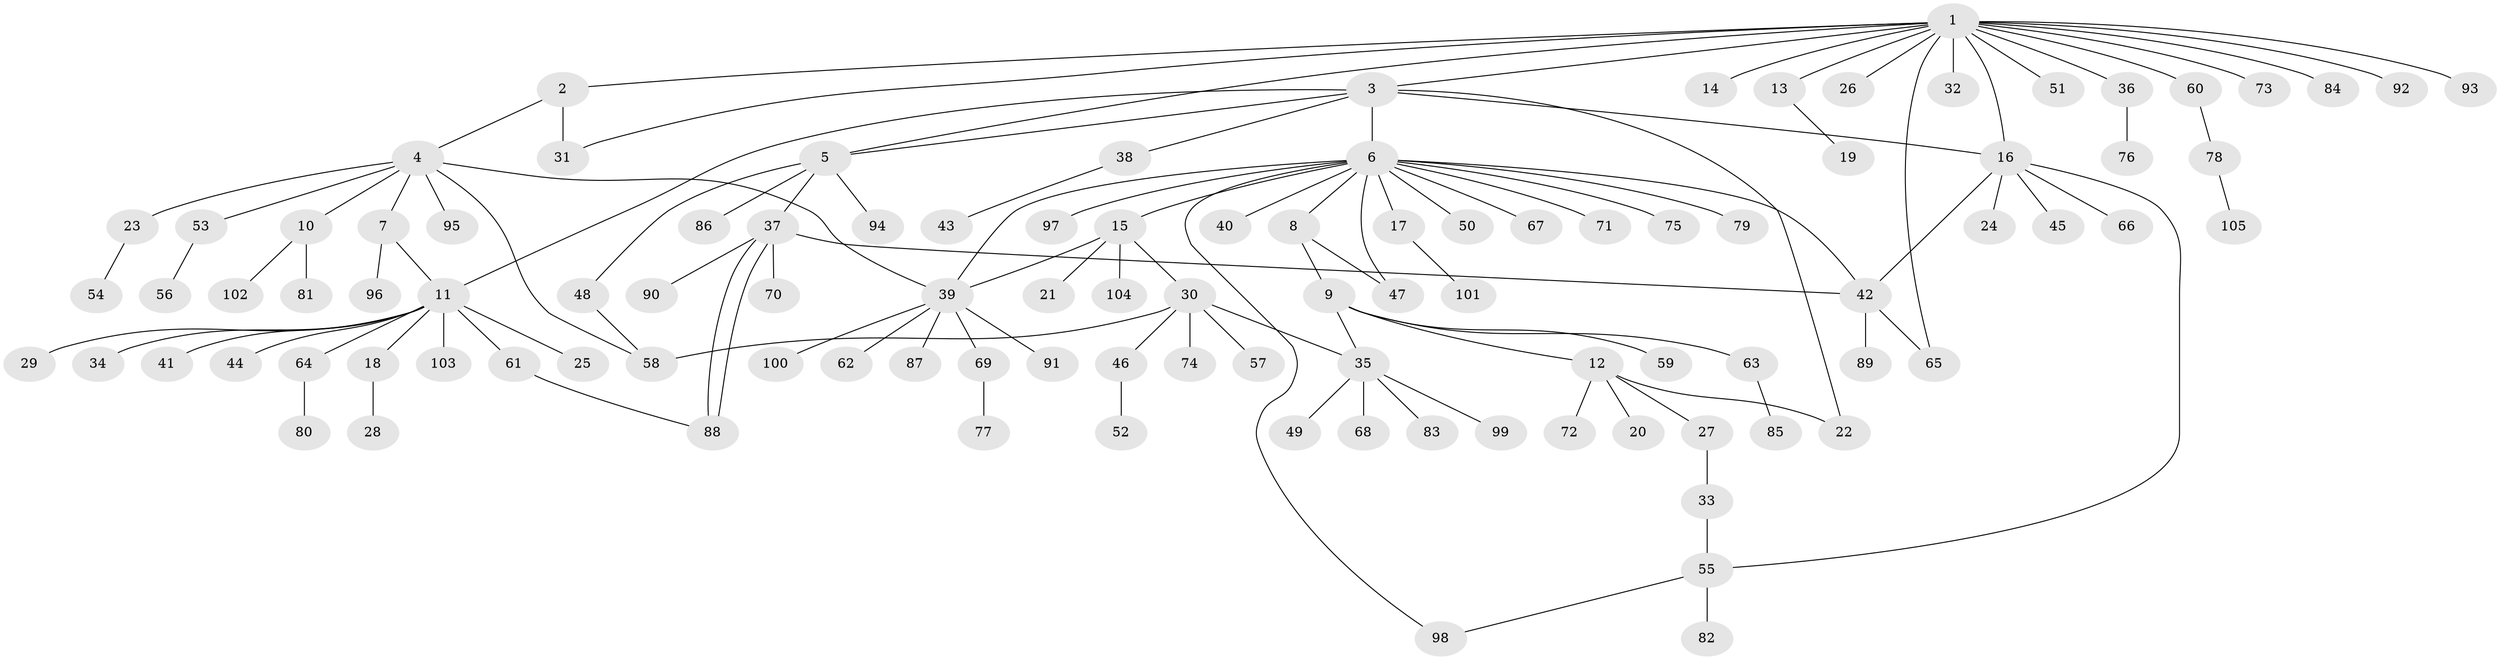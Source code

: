 // coarse degree distribution, {15: 0.02531645569620253, 2: 0.13924050632911392, 7: 0.02531645569620253, 9: 0.02531645569620253, 5: 0.02531645569620253, 4: 0.06329113924050633, 11: 0.012658227848101266, 1: 0.6582278481012658, 6: 0.012658227848101266, 3: 0.012658227848101266}
// Generated by graph-tools (version 1.1) at 2025/51/02/27/25 19:51:57]
// undirected, 105 vertices, 122 edges
graph export_dot {
graph [start="1"]
  node [color=gray90,style=filled];
  1;
  2;
  3;
  4;
  5;
  6;
  7;
  8;
  9;
  10;
  11;
  12;
  13;
  14;
  15;
  16;
  17;
  18;
  19;
  20;
  21;
  22;
  23;
  24;
  25;
  26;
  27;
  28;
  29;
  30;
  31;
  32;
  33;
  34;
  35;
  36;
  37;
  38;
  39;
  40;
  41;
  42;
  43;
  44;
  45;
  46;
  47;
  48;
  49;
  50;
  51;
  52;
  53;
  54;
  55;
  56;
  57;
  58;
  59;
  60;
  61;
  62;
  63;
  64;
  65;
  66;
  67;
  68;
  69;
  70;
  71;
  72;
  73;
  74;
  75;
  76;
  77;
  78;
  79;
  80;
  81;
  82;
  83;
  84;
  85;
  86;
  87;
  88;
  89;
  90;
  91;
  92;
  93;
  94;
  95;
  96;
  97;
  98;
  99;
  100;
  101;
  102;
  103;
  104;
  105;
  1 -- 2;
  1 -- 3;
  1 -- 5;
  1 -- 13;
  1 -- 14;
  1 -- 16;
  1 -- 26;
  1 -- 31;
  1 -- 32;
  1 -- 36;
  1 -- 51;
  1 -- 60;
  1 -- 65;
  1 -- 73;
  1 -- 84;
  1 -- 92;
  1 -- 93;
  2 -- 4;
  2 -- 31;
  3 -- 5;
  3 -- 6;
  3 -- 11;
  3 -- 16;
  3 -- 22;
  3 -- 38;
  4 -- 7;
  4 -- 10;
  4 -- 23;
  4 -- 39;
  4 -- 53;
  4 -- 58;
  4 -- 95;
  5 -- 37;
  5 -- 48;
  5 -- 86;
  5 -- 94;
  6 -- 8;
  6 -- 15;
  6 -- 17;
  6 -- 39;
  6 -- 40;
  6 -- 42;
  6 -- 47;
  6 -- 50;
  6 -- 67;
  6 -- 71;
  6 -- 75;
  6 -- 79;
  6 -- 97;
  6 -- 98;
  7 -- 11;
  7 -- 96;
  8 -- 9;
  8 -- 47;
  9 -- 12;
  9 -- 35;
  9 -- 59;
  9 -- 63;
  10 -- 81;
  10 -- 102;
  11 -- 18;
  11 -- 25;
  11 -- 29;
  11 -- 34;
  11 -- 41;
  11 -- 44;
  11 -- 61;
  11 -- 64;
  11 -- 103;
  12 -- 20;
  12 -- 22;
  12 -- 27;
  12 -- 72;
  13 -- 19;
  15 -- 21;
  15 -- 30;
  15 -- 39;
  15 -- 104;
  16 -- 24;
  16 -- 42;
  16 -- 45;
  16 -- 55;
  16 -- 66;
  17 -- 101;
  18 -- 28;
  23 -- 54;
  27 -- 33;
  30 -- 35;
  30 -- 46;
  30 -- 57;
  30 -- 58;
  30 -- 74;
  33 -- 55;
  35 -- 49;
  35 -- 68;
  35 -- 83;
  35 -- 99;
  36 -- 76;
  37 -- 42;
  37 -- 70;
  37 -- 88;
  37 -- 88;
  37 -- 90;
  38 -- 43;
  39 -- 62;
  39 -- 69;
  39 -- 87;
  39 -- 91;
  39 -- 100;
  42 -- 65;
  42 -- 89;
  46 -- 52;
  48 -- 58;
  53 -- 56;
  55 -- 82;
  55 -- 98;
  60 -- 78;
  61 -- 88;
  63 -- 85;
  64 -- 80;
  69 -- 77;
  78 -- 105;
}

